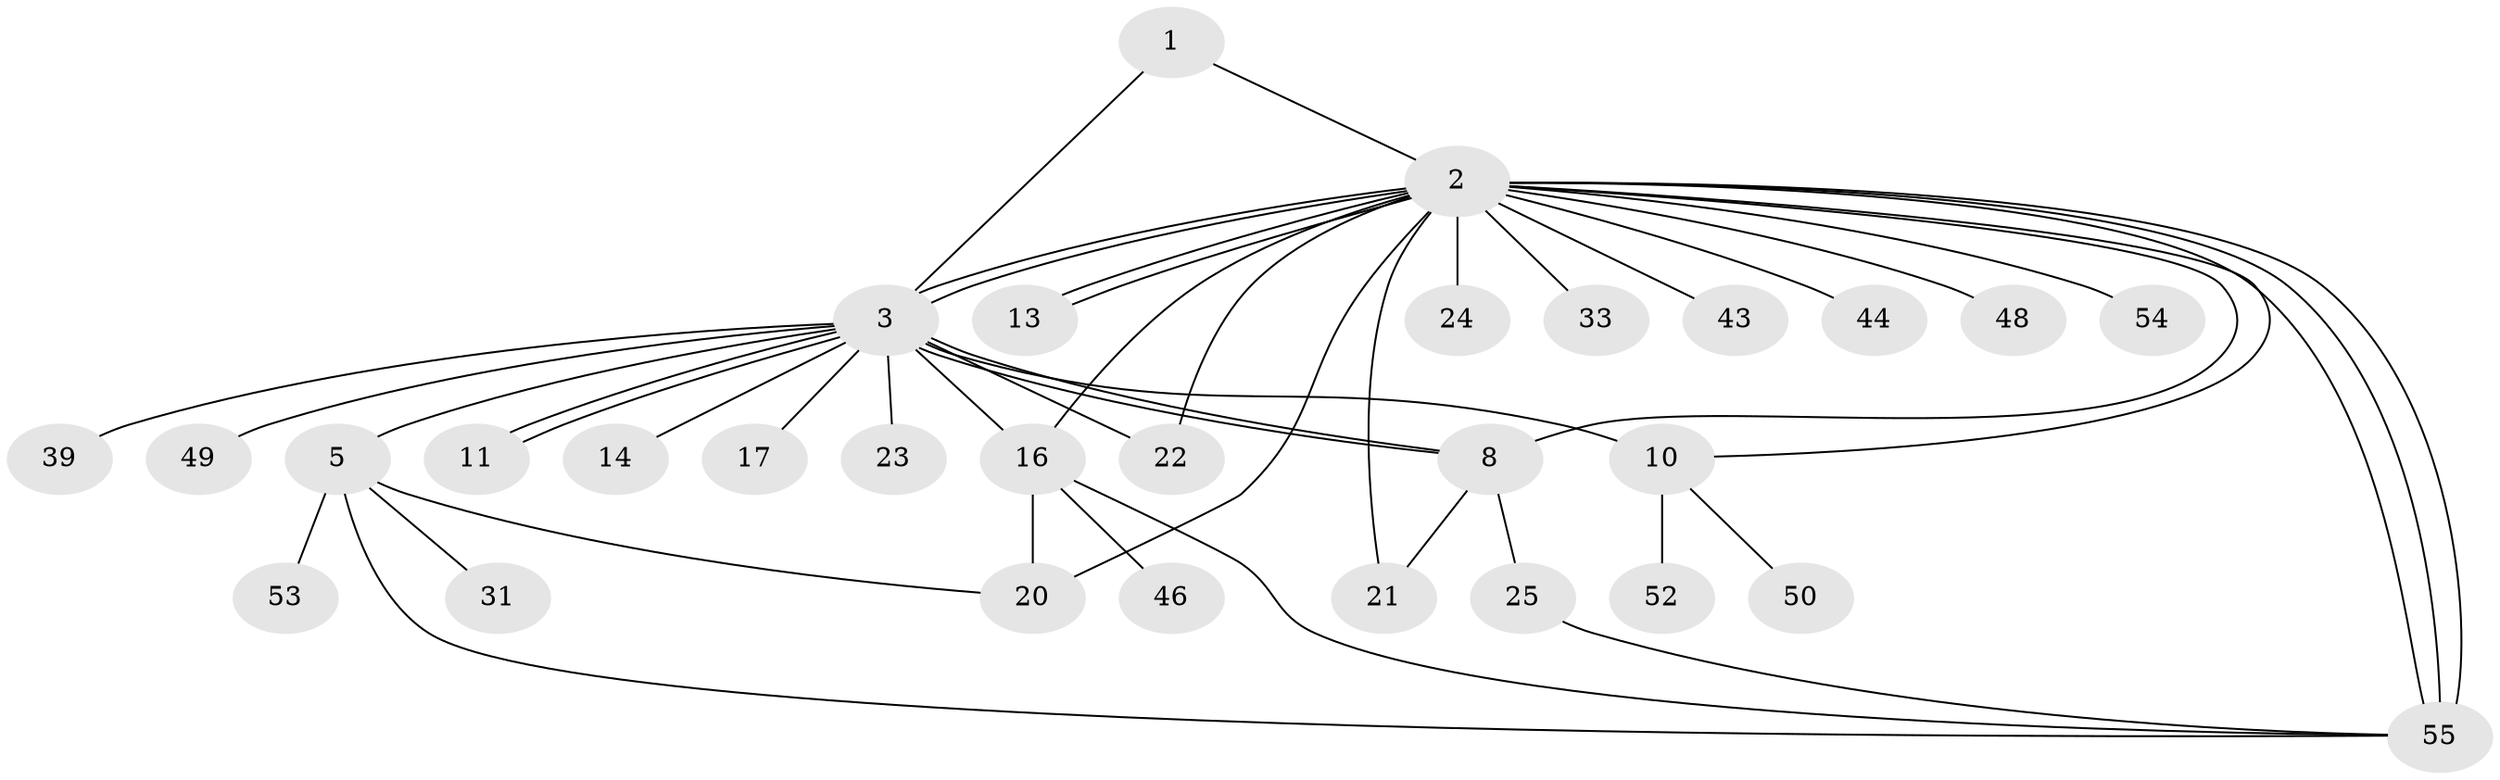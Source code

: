 // original degree distribution, {2: 0.21311475409836064, 30: 0.01639344262295082, 20: 0.01639344262295082, 4: 0.11475409836065574, 6: 0.01639344262295082, 3: 0.13114754098360656, 7: 0.01639344262295082, 1: 0.4426229508196721, 8: 0.03278688524590164}
// Generated by graph-tools (version 1.1) at 2025/14/03/09/25 04:14:37]
// undirected, 30 vertices, 46 edges
graph export_dot {
graph [start="1"]
  node [color=gray90,style=filled];
  1;
  2 [super="+4+26+32+34+9+19+51+7+12+6+29+41+42"];
  3 [super="+38"];
  5 [super="+15"];
  8 [super="+40"];
  10 [super="+18"];
  11;
  13;
  14;
  16 [super="+58+59"];
  17;
  20 [super="+27+45+47"];
  21;
  22;
  23;
  24;
  25;
  31;
  33;
  39;
  43;
  44;
  46;
  48;
  49;
  50;
  52;
  53;
  54;
  55;
  1 -- 2;
  1 -- 3;
  2 -- 3 [weight=3];
  2 -- 3;
  2 -- 8 [weight=3];
  2 -- 13;
  2 -- 13;
  2 -- 22;
  2 -- 33;
  2 -- 43;
  2 -- 54;
  2 -- 55 [weight=3];
  2 -- 55;
  2 -- 55;
  2 -- 20 [weight=3];
  2 -- 10;
  2 -- 16 [weight=2];
  2 -- 44;
  2 -- 24;
  2 -- 48;
  2 -- 21;
  3 -- 5;
  3 -- 8 [weight=2];
  3 -- 8;
  3 -- 10 [weight=2];
  3 -- 11;
  3 -- 11;
  3 -- 14;
  3 -- 16;
  3 -- 17;
  3 -- 22;
  3 -- 23;
  3 -- 39;
  3 -- 49;
  5 -- 31;
  5 -- 53;
  5 -- 20;
  5 -- 55;
  8 -- 21;
  8 -- 25;
  10 -- 50;
  10 -- 52;
  16 -- 46;
  16 -- 55;
  16 -- 20;
  25 -- 55;
}
